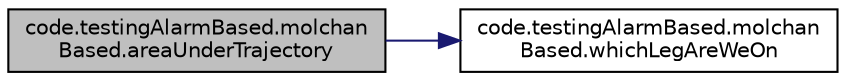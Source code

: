 digraph "code.testingAlarmBased.molchanBased.areaUnderTrajectory"
{
  edge [fontname="Helvetica",fontsize="10",labelfontname="Helvetica",labelfontsize="10"];
  node [fontname="Helvetica",fontsize="10",shape=record];
  rankdir="LR";
  Node0 [label="code.testingAlarmBased.molchan\lBased.areaUnderTrajectory",height=0.2,width=0.4,color="black", fillcolor="grey75", style="filled", fontcolor="black"];
  Node0 -> Node1 [color="midnightblue",fontsize="10",style="solid",fontname="Helvetica"];
  Node1 [label="code.testingAlarmBased.molchan\lBased.whichLegAreWeOn",height=0.2,width=0.4,color="black", fillcolor="white", style="filled",URL="$namespacecode_1_1testing_alarm_based_1_1molchan_based.html#acdd42a8c19feb0de5a9f993908a8f2d6"];
}

